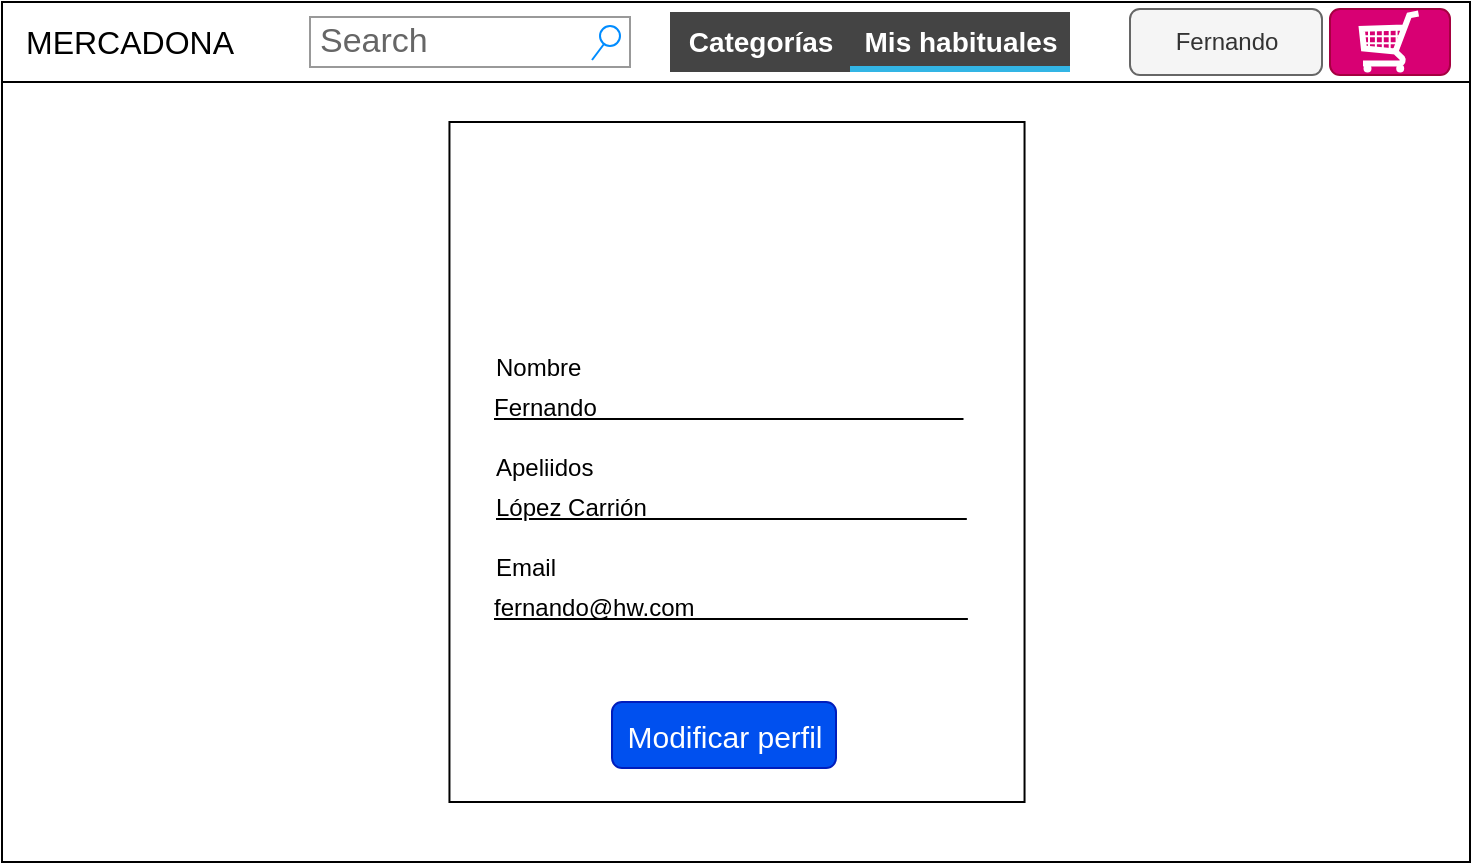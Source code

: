 <mxfile>
    <diagram id="B_ucP97DQck_iEXcnHVt" name="Page-1">
        <mxGraphModel dx="1054" dy="609" grid="1" gridSize="10" guides="1" tooltips="1" connect="1" arrows="1" fold="1" page="1" pageScale="1" pageWidth="827" pageHeight="1169" math="0" shadow="0">
            <root>
                <mxCell id="0"/>
                <mxCell id="1" parent="0"/>
                <mxCell id="4" value="" style="rounded=0;whiteSpace=wrap;html=1;" parent="1" vertex="1">
                    <mxGeometry x="46" y="40" width="734" height="430" as="geometry"/>
                </mxCell>
                <mxCell id="5" value="" style="rounded=0;whiteSpace=wrap;html=1;" parent="1" vertex="1">
                    <mxGeometry x="46" y="40" width="734" height="40" as="geometry"/>
                </mxCell>
                <mxCell id="6" value="Search" style="strokeWidth=1;shadow=0;dashed=0;align=center;html=1;shape=mxgraph.mockup.forms.searchBox;strokeColor=#999999;mainText=;strokeColor2=#008cff;fontColor=#666666;fontSize=17;align=left;spacingLeft=3;" parent="1" vertex="1">
                    <mxGeometry x="200" y="47.5" width="160" height="25" as="geometry"/>
                </mxCell>
                <mxCell id="7" value="MERCADONA" style="text;html=1;strokeColor=none;fillColor=none;align=center;verticalAlign=middle;whiteSpace=wrap;rounded=0;fontSize=16;" parent="1" vertex="1">
                    <mxGeometry x="80" y="45" width="60" height="30" as="geometry"/>
                </mxCell>
                <mxCell id="8" value="" style="strokeWidth=1;html=1;shadow=0;dashed=0;shape=mxgraph.android.rrect;rSize=0;fillColor=#444444;strokeColor=none;fontSize=16;" parent="1" vertex="1">
                    <mxGeometry x="380" y="45" width="200" height="30" as="geometry"/>
                </mxCell>
                <mxCell id="9" value="Categorías" style="strokeWidth=1;html=1;shadow=0;dashed=0;shape=mxgraph.android.anchor;fontStyle=1;fontColor=#ffffff;fontSize=14;" parent="8" vertex="1">
                    <mxGeometry x="20.438" width="49.75" height="30" as="geometry"/>
                </mxCell>
                <mxCell id="10" value="Mis habituales" style="strokeWidth=1;html=1;shadow=0;dashed=0;shape=mxgraph.android.rrect;rSize=0;fontStyle=1;fillColor=none;strokeColor=none;fontColor=#ffffff;fontSize=14;" parent="8" vertex="1">
                    <mxGeometry x="90" width="110" height="30" as="geometry"/>
                </mxCell>
                <mxCell id="11" value="" style="strokeWidth=1;html=1;shadow=0;dashed=0;shape=mxgraph.android.rrect;rSize=0;fillColor=#33b5e5;strokeColor=none;fontSize=16;" parent="10" vertex="1">
                    <mxGeometry y="27" width="110.0" height="3" as="geometry"/>
                </mxCell>
                <mxCell id="15" value="Fernando" style="rounded=1;fillColor=#f5f5f5;strokeColor=#666666;html=1;fontColor=#333333;align=center;verticalAlign=middle;fontStyle=0;fontSize=12;sketch=0;" parent="1" vertex="1">
                    <mxGeometry x="610" y="43.5" width="96" height="33" as="geometry"/>
                </mxCell>
                <mxCell id="16" value="" style="rounded=1;fillColor=#d80073;strokeColor=#A50040;html=1;fontColor=#ffffff;align=center;verticalAlign=middle;fontStyle=0;fontSize=12;sketch=0;" parent="1" vertex="1">
                    <mxGeometry x="710" y="43.5" width="60" height="33" as="geometry"/>
                </mxCell>
                <mxCell id="17" value="" style="verticalLabelPosition=bottom;shadow=0;dashed=0;align=center;html=1;verticalAlign=top;strokeWidth=1;shape=mxgraph.mockup.misc.shoppingCart;strokeColor=#FFFFFF;fillColor=none;" parent="1" vertex="1">
                    <mxGeometry x="725" y="45" width="30" height="30" as="geometry"/>
                </mxCell>
                <mxCell id="23" value="" style="rounded=0;whiteSpace=wrap;html=1;" parent="1" vertex="1">
                    <mxGeometry x="269.73" y="100" width="287.54" height="340" as="geometry"/>
                </mxCell>
                <mxCell id="25" style="edgeStyle=none;html=1;" parent="1" target="23" edge="1">
                    <mxGeometry relative="1" as="geometry">
                        <mxPoint x="415.06" y="100" as="sourcePoint"/>
                    </mxGeometry>
                </mxCell>
                <mxCell id="31" value="Modificar perfil" style="rounded=1;fillColor=#0050ef;strokeColor=#001DBC;html=1;fontColor=#ffffff;align=center;verticalAlign=middle;fontStyle=0;fontSize=15;sketch=0;" parent="1" vertex="1">
                    <mxGeometry x="351" y="390" width="112" height="33" as="geometry"/>
                </mxCell>
                <mxCell id="33" value="Nombre" style="text;html=1;strokeColor=none;fillColor=none;align=left;verticalAlign=middle;whiteSpace=wrap;rounded=0;" vertex="1" parent="1">
                    <mxGeometry x="291" y="208" width="60" height="30" as="geometry"/>
                </mxCell>
                <mxCell id="34" value="Fernando&amp;nbsp; &amp;nbsp; &amp;nbsp; &amp;nbsp; &amp;nbsp; &amp;nbsp; &amp;nbsp; &amp;nbsp; &amp;nbsp; &amp;nbsp; &amp;nbsp; &amp;nbsp; &amp;nbsp; &amp;nbsp; &amp;nbsp; &amp;nbsp; &amp;nbsp; &amp;nbsp; &amp;nbsp; &amp;nbsp; &amp;nbsp; &amp;nbsp; &amp;nbsp; &amp;nbsp; &amp;nbsp; &amp;nbsp; &amp;nbsp; &amp;nbsp;" style="text;html=1;strokeColor=none;fillColor=none;align=left;verticalAlign=middle;whiteSpace=wrap;rounded=0;fontStyle=4" vertex="1" parent="1">
                    <mxGeometry x="290" y="228" width="240" height="30" as="geometry"/>
                </mxCell>
                <mxCell id="36" value="Apeliidos" style="text;html=1;strokeColor=none;fillColor=none;align=left;verticalAlign=middle;whiteSpace=wrap;rounded=0;" vertex="1" parent="1">
                    <mxGeometry x="291" y="258" width="60" height="30" as="geometry"/>
                </mxCell>
                <mxCell id="37" value="López Carrión&amp;nbsp; &amp;nbsp; &amp;nbsp; &amp;nbsp; &amp;nbsp; &amp;nbsp; &amp;nbsp; &amp;nbsp; &amp;nbsp; &amp;nbsp; &amp;nbsp; &amp;nbsp; &amp;nbsp; &amp;nbsp; &amp;nbsp; &amp;nbsp; &amp;nbsp; &amp;nbsp; &amp;nbsp; &amp;nbsp; &amp;nbsp; &amp;nbsp; &amp;nbsp; &amp;nbsp;&amp;nbsp;" style="text;html=1;strokeColor=none;fillColor=none;align=left;verticalAlign=middle;whiteSpace=wrap;rounded=0;fontStyle=4" vertex="1" parent="1">
                    <mxGeometry x="291" y="278" width="240" height="30" as="geometry"/>
                </mxCell>
                <mxCell id="38" value="Email" style="text;html=1;strokeColor=none;fillColor=none;align=left;verticalAlign=middle;whiteSpace=wrap;rounded=0;" vertex="1" parent="1">
                    <mxGeometry x="291" y="308" width="60" height="30" as="geometry"/>
                </mxCell>
                <mxCell id="39" value="fernando@hw.com&amp;nbsp; &amp;nbsp; &amp;nbsp; &amp;nbsp; &amp;nbsp; &amp;nbsp; &amp;nbsp; &amp;nbsp; &amp;nbsp; &amp;nbsp; &amp;nbsp; &amp;nbsp; &amp;nbsp; &amp;nbsp; &amp;nbsp; &amp;nbsp; &amp;nbsp; &amp;nbsp; &amp;nbsp; &amp;nbsp; &amp;nbsp;" style="text;html=1;strokeColor=none;fillColor=none;align=left;verticalAlign=middle;whiteSpace=wrap;rounded=0;fontStyle=4" vertex="1" parent="1">
                    <mxGeometry x="290" y="328" width="240" height="30" as="geometry"/>
                </mxCell>
                <mxCell id="40" value="" style="html=1;verticalLabelPosition=bottom;align=center;labelBackgroundColor=#ffffff;verticalAlign=top;strokeWidth=2;strokeColor=#FFFFFF;shadow=0;dashed=0;shape=mxgraph.ios7.icons.user;" vertex="1" parent="1">
                    <mxGeometry x="369" y="114" width="90" height="90" as="geometry"/>
                </mxCell>
            </root>
        </mxGraphModel>
    </diagram>
</mxfile>